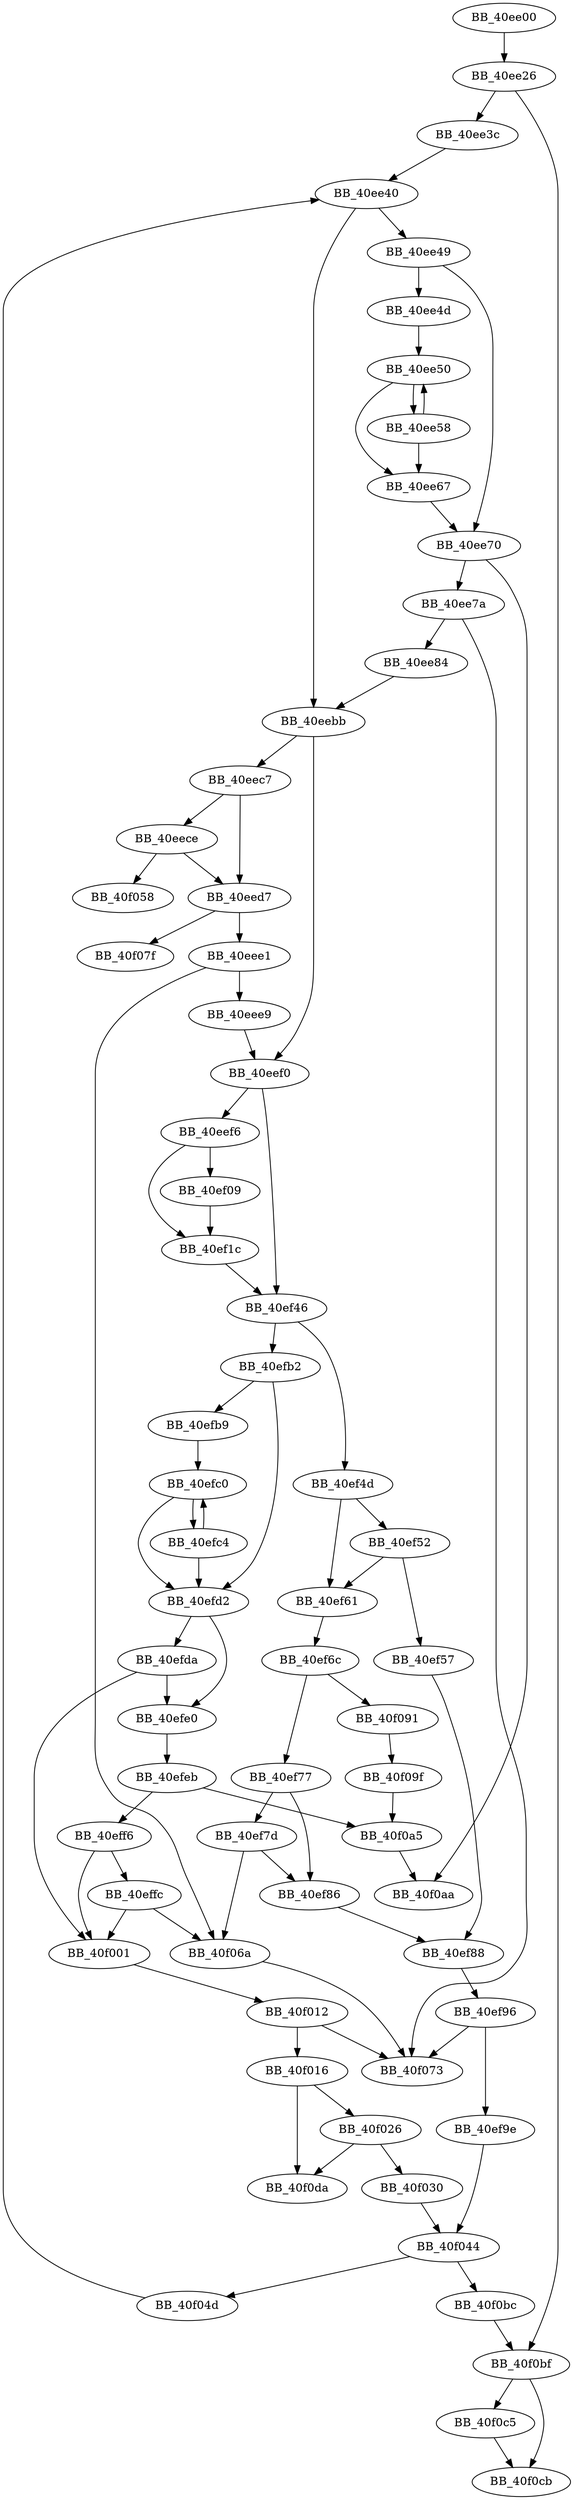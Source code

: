 DiGraph sub_40EE00{
BB_40ee00->BB_40ee26
BB_40ee26->BB_40ee3c
BB_40ee26->BB_40f0bf
BB_40ee3c->BB_40ee40
BB_40ee40->BB_40ee49
BB_40ee40->BB_40eebb
BB_40ee49->BB_40ee4d
BB_40ee49->BB_40ee70
BB_40ee4d->BB_40ee50
BB_40ee50->BB_40ee58
BB_40ee50->BB_40ee67
BB_40ee58->BB_40ee50
BB_40ee58->BB_40ee67
BB_40ee67->BB_40ee70
BB_40ee70->BB_40ee7a
BB_40ee70->BB_40f0aa
BB_40ee7a->BB_40ee84
BB_40ee7a->BB_40f073
BB_40ee84->BB_40eebb
BB_40eebb->BB_40eec7
BB_40eebb->BB_40eef0
BB_40eec7->BB_40eece
BB_40eec7->BB_40eed7
BB_40eece->BB_40eed7
BB_40eece->BB_40f058
BB_40eed7->BB_40eee1
BB_40eed7->BB_40f07f
BB_40eee1->BB_40eee9
BB_40eee1->BB_40f06a
BB_40eee9->BB_40eef0
BB_40eef0->BB_40eef6
BB_40eef0->BB_40ef46
BB_40eef6->BB_40ef09
BB_40eef6->BB_40ef1c
BB_40ef09->BB_40ef1c
BB_40ef1c->BB_40ef46
BB_40ef46->BB_40ef4d
BB_40ef46->BB_40efb2
BB_40ef4d->BB_40ef52
BB_40ef4d->BB_40ef61
BB_40ef52->BB_40ef57
BB_40ef52->BB_40ef61
BB_40ef57->BB_40ef88
BB_40ef61->BB_40ef6c
BB_40ef6c->BB_40ef77
BB_40ef6c->BB_40f091
BB_40ef77->BB_40ef7d
BB_40ef77->BB_40ef86
BB_40ef7d->BB_40ef86
BB_40ef7d->BB_40f06a
BB_40ef86->BB_40ef88
BB_40ef88->BB_40ef96
BB_40ef96->BB_40ef9e
BB_40ef96->BB_40f073
BB_40ef9e->BB_40f044
BB_40efb2->BB_40efb9
BB_40efb2->BB_40efd2
BB_40efb9->BB_40efc0
BB_40efc0->BB_40efc4
BB_40efc0->BB_40efd2
BB_40efc4->BB_40efc0
BB_40efc4->BB_40efd2
BB_40efd2->BB_40efda
BB_40efd2->BB_40efe0
BB_40efda->BB_40efe0
BB_40efda->BB_40f001
BB_40efe0->BB_40efeb
BB_40efeb->BB_40eff6
BB_40efeb->BB_40f0a5
BB_40eff6->BB_40effc
BB_40eff6->BB_40f001
BB_40effc->BB_40f001
BB_40effc->BB_40f06a
BB_40f001->BB_40f012
BB_40f012->BB_40f016
BB_40f012->BB_40f073
BB_40f016->BB_40f026
BB_40f016->BB_40f0da
BB_40f026->BB_40f030
BB_40f026->BB_40f0da
BB_40f030->BB_40f044
BB_40f044->BB_40f04d
BB_40f044->BB_40f0bc
BB_40f04d->BB_40ee40
BB_40f06a->BB_40f073
BB_40f091->BB_40f09f
BB_40f09f->BB_40f0a5
BB_40f0a5->BB_40f0aa
BB_40f0bc->BB_40f0bf
BB_40f0bf->BB_40f0c5
BB_40f0bf->BB_40f0cb
BB_40f0c5->BB_40f0cb
}
